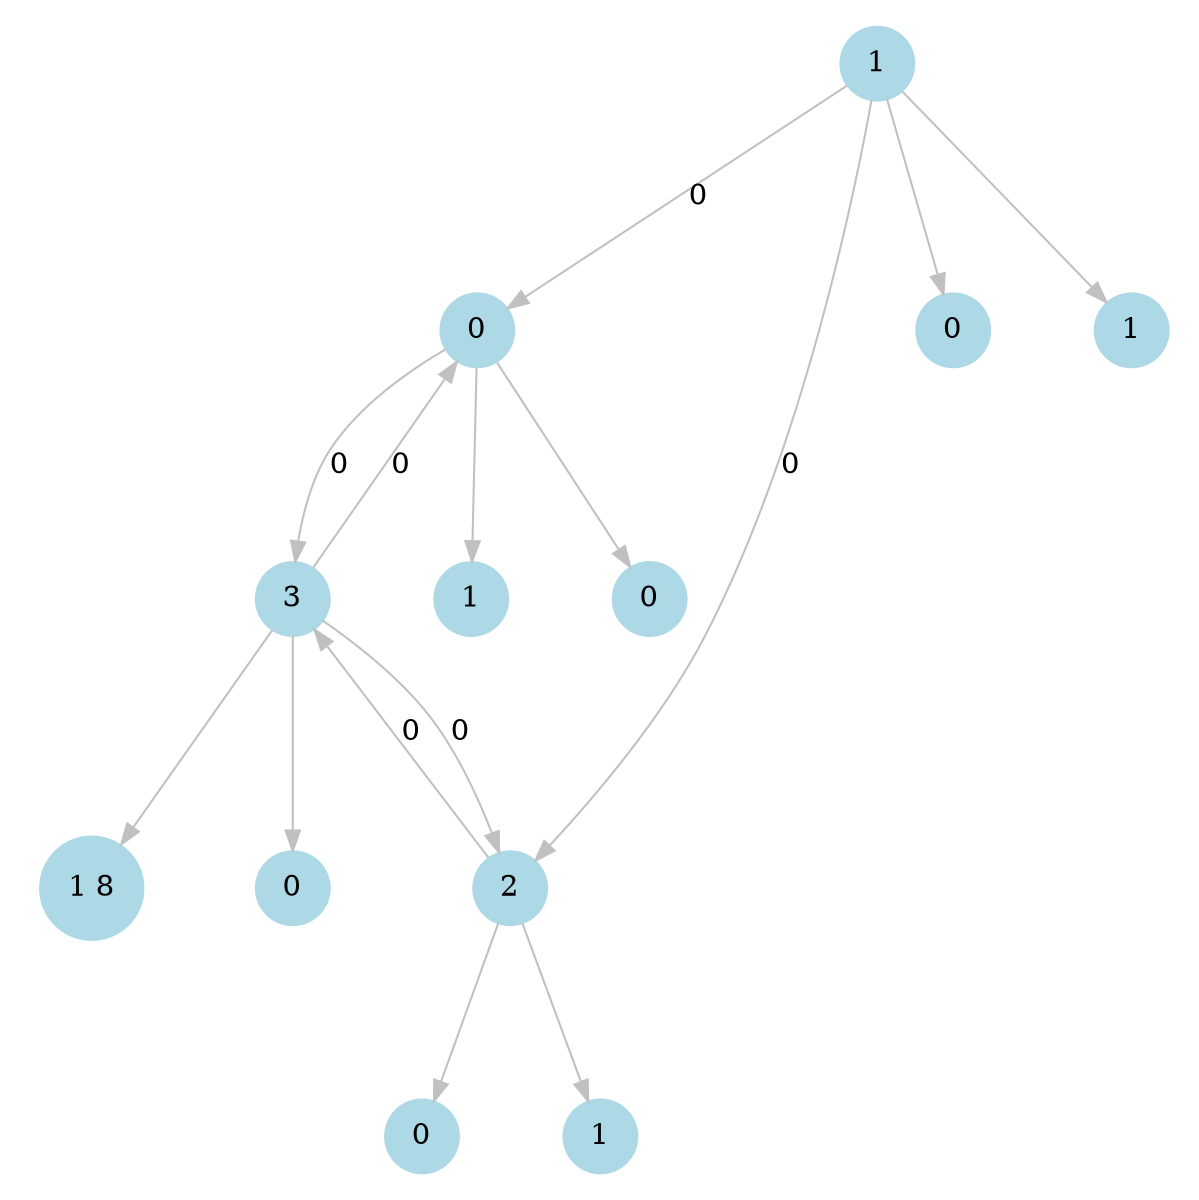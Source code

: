 digraph G {
    node [shape=circle, style=filled, color=lightblue];
    edge [color=gray, penwidth=1];
    size="8,8";
    ratio="fill";
    0 -> 3 [label="0"];
    0 -> 00;
    00 [label="0"];
    0 -> 10;
    10 [label="1"];
    1 -> 0 [label="0"];
    1 -> 2 [label="0"];
    1 -> 01;
    01 [label="0"];
    1 -> 11;
    11 [label="1"];
    2 -> 3 [label="0"];
    2 -> 02;
    02 [label="0"];
    2 -> 12;
    12 [label="1"];
    3 -> 0 [label="0"];
    3 -> 2 [label="0"];
    3 -> 03;
    03 [label="0"];
    3 -> 13;
    13 [label="1 8"];
}
